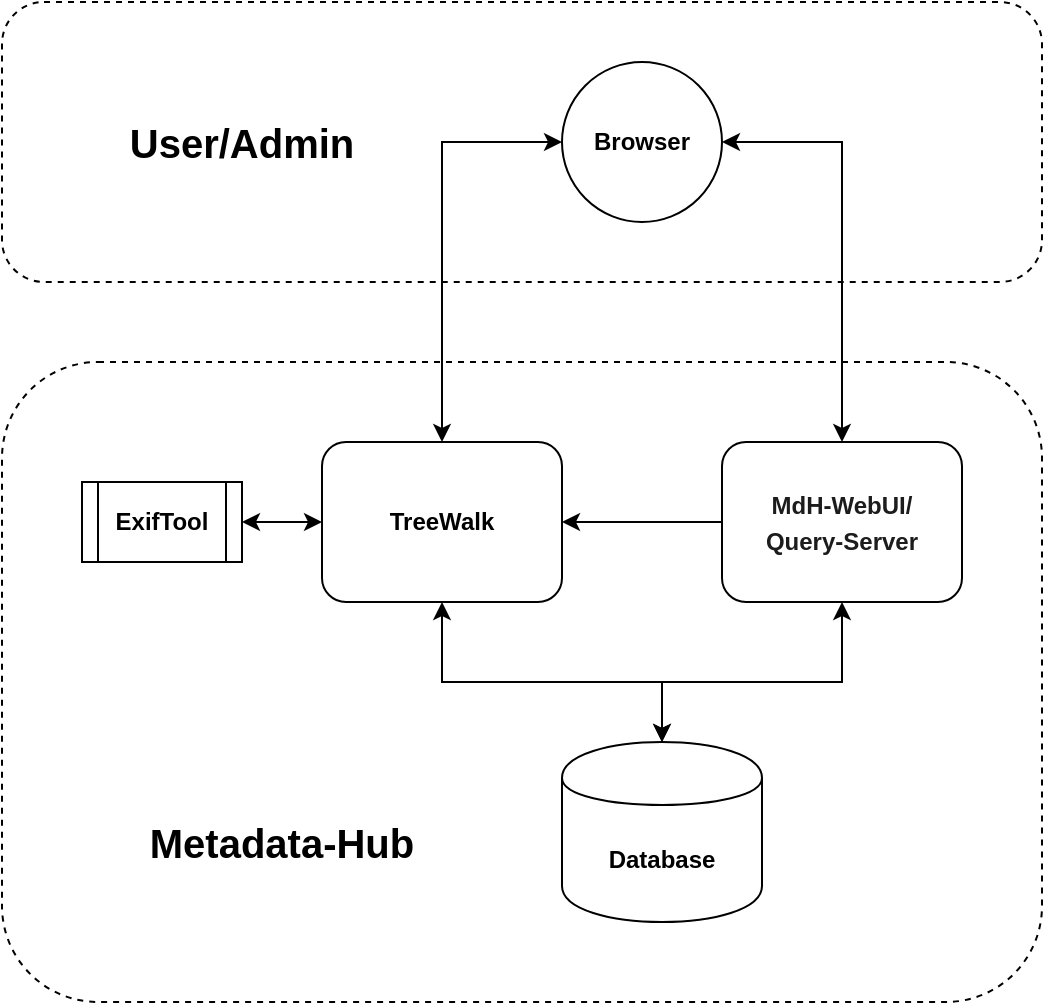<mxfile version="13.4.4" type="device"><diagram id="_MgjFdWh6YK3c5vX3KL0" name="Page-1"><mxGraphModel dx="1185" dy="780" grid="1" gridSize="10" guides="1" tooltips="1" connect="1" arrows="1" fold="1" page="1" pageScale="1" pageWidth="1169" pageHeight="827" math="0" shadow="0"><root><mxCell id="0"/><mxCell id="1" parent="0"/><mxCell id="5ki4NW3o9HIk0cBn1kPf-14" value="" style="rounded=1;whiteSpace=wrap;html=1;fillColor=none;dashed=1;" parent="1" vertex="1"><mxGeometry x="40" y="220" width="520" height="320" as="geometry"/></mxCell><mxCell id="5ki4NW3o9HIk0cBn1kPf-20" value="" style="rounded=1;whiteSpace=wrap;html=1;fillColor=none;dashed=1;" parent="1" vertex="1"><mxGeometry x="40" y="40" width="520" height="140" as="geometry"/></mxCell><mxCell id="5ki4NW3o9HIk0cBn1kPf-7" style="edgeStyle=orthogonalEdgeStyle;rounded=0;orthogonalLoop=1;jettySize=auto;html=1;exitX=0;exitY=0.5;exitDx=0;exitDy=0;entryX=1;entryY=0.5;entryDx=0;entryDy=0;startArrow=classic;startFill=1;" parent="1" source="5ki4NW3o9HIk0cBn1kPf-1" target="5ki4NW3o9HIk0cBn1kPf-4" edge="1"><mxGeometry relative="1" as="geometry"/></mxCell><mxCell id="5ki4NW3o9HIk0cBn1kPf-8" style="edgeStyle=orthogonalEdgeStyle;rounded=0;orthogonalLoop=1;jettySize=auto;html=1;exitX=0.5;exitY=1;exitDx=0;exitDy=0;entryX=0.5;entryY=0;entryDx=0;entryDy=0;startArrow=classic;startFill=1;" parent="1" source="5ki4NW3o9HIk0cBn1kPf-1" target="5ki4NW3o9HIk0cBn1kPf-5" edge="1"><mxGeometry relative="1" as="geometry"><Array as="points"><mxPoint x="260" y="380"/><mxPoint x="370" y="380"/></Array></mxGeometry></mxCell><mxCell id="5ki4NW3o9HIk0cBn1kPf-1" value="&lt;b&gt;TreeWalk&lt;/b&gt;" style="rounded=1;whiteSpace=wrap;html=1;" parent="1" vertex="1"><mxGeometry x="200" y="260" width="120" height="80" as="geometry"/></mxCell><mxCell id="5ki4NW3o9HIk0cBn1kPf-9" style="edgeStyle=orthogonalEdgeStyle;rounded=0;orthogonalLoop=1;jettySize=auto;html=1;exitX=0.5;exitY=1;exitDx=0;exitDy=0;entryX=0.5;entryY=0;entryDx=0;entryDy=0;startArrow=classic;startFill=1;" parent="1" source="5ki4NW3o9HIk0cBn1kPf-2" target="5ki4NW3o9HIk0cBn1kPf-5" edge="1"><mxGeometry relative="1" as="geometry"><Array as="points"><mxPoint x="460" y="380"/><mxPoint x="370" y="380"/></Array></mxGeometry></mxCell><mxCell id="5ki4NW3o9HIk0cBn1kPf-10" style="edgeStyle=orthogonalEdgeStyle;rounded=0;orthogonalLoop=1;jettySize=auto;html=1;exitX=0;exitY=0.5;exitDx=0;exitDy=0;entryX=1;entryY=0.5;entryDx=0;entryDy=0;" parent="1" source="5ki4NW3o9HIk0cBn1kPf-2" target="5ki4NW3o9HIk0cBn1kPf-1" edge="1"><mxGeometry relative="1" as="geometry"/></mxCell><mxCell id="5ki4NW3o9HIk0cBn1kPf-2" value="&lt;span style=&quot;color: rgb(29 , 28 , 29) ; text-align: left ; background-color: rgb(255 , 255 , 255)&quot;&gt;&lt;font style=&quot;font-size: 12px&quot;&gt;&lt;b style=&quot;line-height: 150%&quot;&gt;MdH-WebUI/&lt;br&gt;Query-Server&lt;/b&gt;&lt;/font&gt;&lt;/span&gt;" style="rounded=1;whiteSpace=wrap;html=1;" parent="1" vertex="1"><mxGeometry x="400" y="260" width="120" height="80" as="geometry"/></mxCell><mxCell id="5ki4NW3o9HIk0cBn1kPf-4" value="&lt;b&gt;ExifTool&lt;/b&gt;" style="shape=process;whiteSpace=wrap;html=1;backgroundOutline=1;" parent="1" vertex="1"><mxGeometry x="80" y="280" width="80" height="40" as="geometry"/></mxCell><mxCell id="5ki4NW3o9HIk0cBn1kPf-5" value="&lt;b&gt;Database&lt;/b&gt;" style="shape=cylinder;whiteSpace=wrap;html=1;boundedLbl=1;backgroundOutline=1;" parent="1" vertex="1"><mxGeometry x="320" y="410" width="100" height="90" as="geometry"/></mxCell><mxCell id="5ki4NW3o9HIk0cBn1kPf-17" style="edgeStyle=orthogonalEdgeStyle;rounded=0;orthogonalLoop=1;jettySize=auto;html=1;exitX=0;exitY=0.5;exitDx=0;exitDy=0;entryX=0.5;entryY=0;entryDx=0;entryDy=0;startArrow=classic;startFill=1;" parent="1" source="5ki4NW3o9HIk0cBn1kPf-6" target="5ki4NW3o9HIk0cBn1kPf-1" edge="1"><mxGeometry relative="1" as="geometry"/></mxCell><mxCell id="5ki4NW3o9HIk0cBn1kPf-18" style="edgeStyle=orthogonalEdgeStyle;rounded=0;orthogonalLoop=1;jettySize=auto;html=1;exitX=1;exitY=0.5;exitDx=0;exitDy=0;entryX=0.5;entryY=0;entryDx=0;entryDy=0;startArrow=classic;startFill=1;" parent="1" source="5ki4NW3o9HIk0cBn1kPf-6" target="5ki4NW3o9HIk0cBn1kPf-2" edge="1"><mxGeometry relative="1" as="geometry"/></mxCell><mxCell id="5ki4NW3o9HIk0cBn1kPf-6" value="&lt;b&gt;Browser&lt;/b&gt;" style="ellipse;whiteSpace=wrap;html=1;aspect=fixed;" parent="1" vertex="1"><mxGeometry x="320" y="70" width="80" height="80" as="geometry"/></mxCell><mxCell id="5ki4NW3o9HIk0cBn1kPf-19" value="&lt;font style=&quot;font-size: 20px&quot;&gt;&lt;b&gt;Metadata-Hub&lt;/b&gt;&lt;/font&gt;" style="text;html=1;strokeColor=none;fillColor=none;align=center;verticalAlign=middle;whiteSpace=wrap;rounded=0;dashed=1;" parent="1" vertex="1"><mxGeometry x="80" y="420" width="200" height="80" as="geometry"/></mxCell><mxCell id="5ki4NW3o9HIk0cBn1kPf-21" value="&lt;font style=&quot;font-size: 20px&quot;&gt;&lt;b&gt;User/Admin&lt;/b&gt;&lt;/font&gt;" style="text;html=1;strokeColor=none;fillColor=none;align=center;verticalAlign=middle;whiteSpace=wrap;rounded=0;dashed=1;" parent="1" vertex="1"><mxGeometry x="80" y="60" width="160" height="100" as="geometry"/></mxCell></root></mxGraphModel></diagram></mxfile>